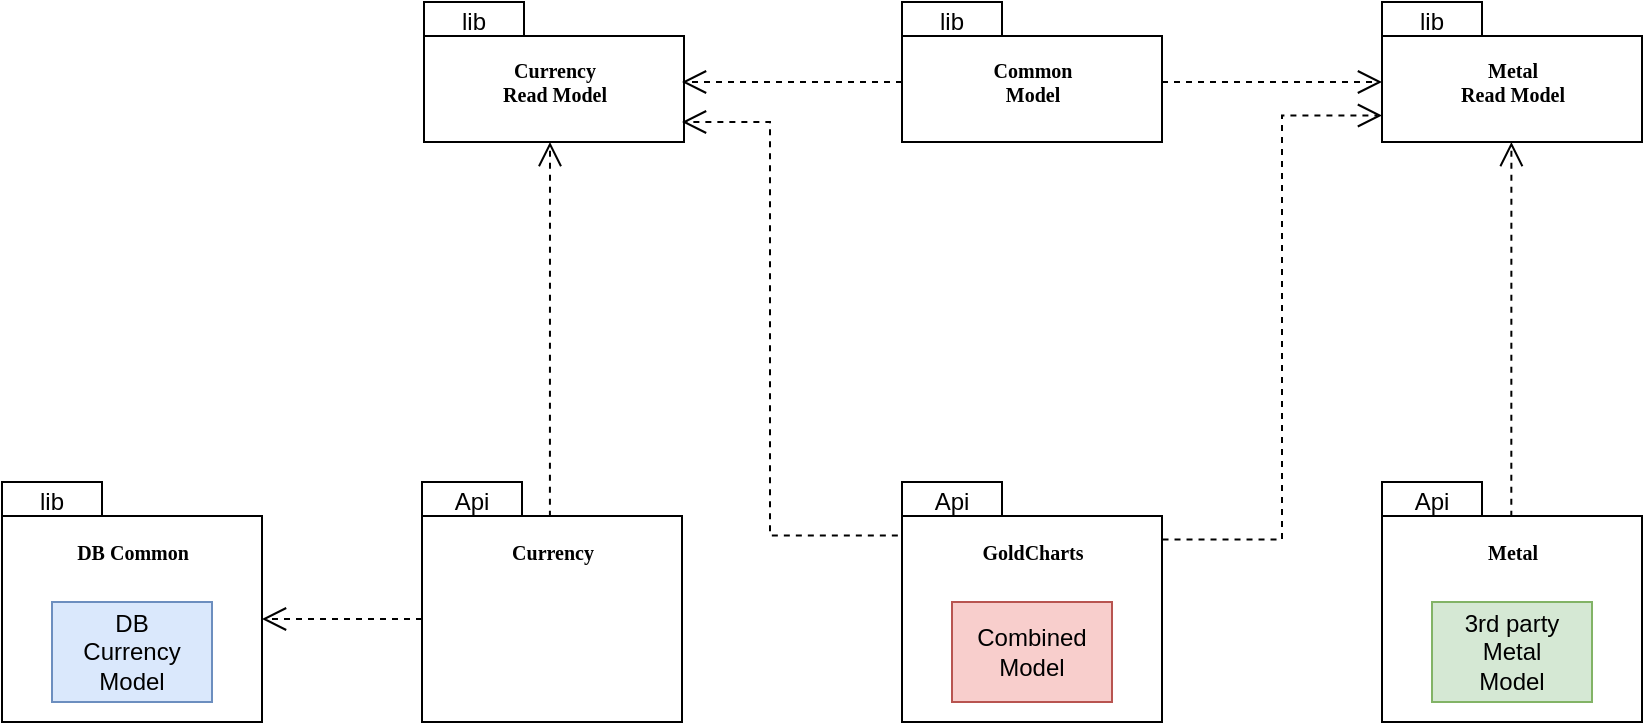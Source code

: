 <mxfile version="17.1.1"><diagram name="Page-1" id="b5b7bab2-c9e2-2cf4-8b2a-24fd1a2a6d21"><mxGraphModel dx="2300" dy="844" grid="1" gridSize="10" guides="1" tooltips="1" connect="1" arrows="1" fold="1" page="1" pageScale="1" pageWidth="827" pageHeight="1169" background="none" math="0" shadow="0"><root><mxCell id="0"/><mxCell id="1" parent="0"/><mxCell id="6e0c8c40b5770093-68" style="edgeStyle=elbowEdgeStyle;rounded=0;html=1;dashed=1;labelBackgroundColor=none;startFill=0;endArrow=open;endFill=0;endSize=10;fontFamily=Verdana;fontSize=10;exitX=0.492;exitY=0.145;exitDx=0;exitDy=0;exitPerimeter=0;" parent="1" source="MgvK0qRJNDC1VKEw098c-32" edge="1"><mxGeometry relative="1" as="geometry"><mxPoint x="-524.167" y="260" as="sourcePoint"/><mxPoint x="-526" y="100" as="targetPoint"/><Array as="points"><mxPoint x="-526" y="190"/></Array></mxGeometry></mxCell><mxCell id="6e0c8c40b5770093-52" value="" style="group" parent="1" vertex="1" connectable="0"><mxGeometry x="-589" y="29.999" width="130" height="70" as="geometry"/></mxCell><mxCell id="6e0c8c40b5770093-53" value="&lt;div&gt;Currency&lt;br&gt;&lt;/div&gt;&lt;div&gt;Read Model&lt;/div&gt;" style="shape=folder;fontStyle=1;spacingTop=10;tabWidth=50;tabHeight=17;tabPosition=left;html=1;rounded=0;shadow=0;comic=0;labelBackgroundColor=none;strokeWidth=1;fontFamily=Verdana;fontSize=10;align=center;" parent="6e0c8c40b5770093-52" vertex="1"><mxGeometry width="130" height="70" as="geometry"/></mxCell><mxCell id="MgvK0qRJNDC1VKEw098c-1" value="lib" style="text;html=1;strokeColor=none;fillColor=none;align=center;verticalAlign=middle;whiteSpace=wrap;rounded=0;" vertex="1" parent="6e0c8c40b5770093-52"><mxGeometry width="50" height="20" as="geometry"/></mxCell><mxCell id="MgvK0qRJNDC1VKEw098c-2" style="edgeStyle=elbowEdgeStyle;rounded=0;html=1;dashed=1;labelBackgroundColor=none;startFill=0;endArrow=open;endFill=0;endSize=10;fontFamily=Verdana;fontSize=10;exitX=-0.016;exitY=0.223;exitDx=0;exitDy=0;exitPerimeter=0;" edge="1" parent="1" source="MgvK0qRJNDC1VKEw098c-41"><mxGeometry relative="1" as="geometry"><mxPoint x="-352.067" y="274.69" as="sourcePoint"/><mxPoint x="-460" y="90" as="targetPoint"/><Array as="points"><mxPoint x="-416" y="190"/></Array></mxGeometry></mxCell><mxCell id="MgvK0qRJNDC1VKEw098c-5" value="" style="group" vertex="1" connectable="0" parent="1"><mxGeometry x="-350" y="29.999" width="130" height="70" as="geometry"/></mxCell><mxCell id="MgvK0qRJNDC1VKEw098c-6" value="&lt;div&gt;Common&lt;/div&gt;&lt;div&gt;Model&lt;br&gt;&lt;/div&gt;" style="shape=folder;fontStyle=1;spacingTop=10;tabWidth=50;tabHeight=17;tabPosition=left;html=1;rounded=0;shadow=0;comic=0;labelBackgroundColor=none;strokeWidth=1;fontFamily=Verdana;fontSize=10;align=center;" vertex="1" parent="MgvK0qRJNDC1VKEw098c-5"><mxGeometry width="130" height="70" as="geometry"/></mxCell><mxCell id="MgvK0qRJNDC1VKEw098c-7" value="lib" style="text;html=1;strokeColor=none;fillColor=none;align=center;verticalAlign=middle;whiteSpace=wrap;rounded=0;" vertex="1" parent="MgvK0qRJNDC1VKEw098c-5"><mxGeometry width="50" height="20" as="geometry"/></mxCell><mxCell id="MgvK0qRJNDC1VKEw098c-11" value="" style="group" vertex="1" connectable="0" parent="1"><mxGeometry x="-110" y="29.999" width="130" height="70" as="geometry"/></mxCell><mxCell id="MgvK0qRJNDC1VKEw098c-12" value="&lt;div&gt;Metal&lt;/div&gt;&lt;div&gt;Read Model&lt;br&gt;&lt;/div&gt;" style="shape=folder;fontStyle=1;spacingTop=10;tabWidth=50;tabHeight=17;tabPosition=left;html=1;rounded=0;shadow=0;comic=0;labelBackgroundColor=none;strokeWidth=1;fontFamily=Verdana;fontSize=10;align=center;" vertex="1" parent="MgvK0qRJNDC1VKEw098c-11"><mxGeometry width="130" height="70" as="geometry"/></mxCell><mxCell id="MgvK0qRJNDC1VKEw098c-13" value="lib" style="text;html=1;strokeColor=none;fillColor=none;align=center;verticalAlign=middle;whiteSpace=wrap;rounded=0;" vertex="1" parent="MgvK0qRJNDC1VKEw098c-11"><mxGeometry width="50" height="20" as="geometry"/></mxCell><mxCell id="MgvK0qRJNDC1VKEw098c-14" style="edgeStyle=elbowEdgeStyle;rounded=0;html=1;dashed=1;labelBackgroundColor=none;startFill=0;endArrow=open;endFill=0;endSize=10;fontFamily=Verdana;fontSize=10;exitX=1.002;exitY=0.24;exitDx=0;exitDy=0;exitPerimeter=0;entryX=0;entryY=0;entryDx=0;entryDy=56.75;entryPerimeter=0;" edge="1" parent="1" source="MgvK0qRJNDC1VKEw098c-41" target="MgvK0qRJNDC1VKEw098c-12"><mxGeometry relative="1" as="geometry"><mxPoint x="-226.457" y="272.61" as="sourcePoint"/><mxPoint x="-280" y="130" as="targetPoint"/><Array as="points"><mxPoint x="-160" y="190"/></Array></mxGeometry></mxCell><mxCell id="MgvK0qRJNDC1VKEw098c-15" style="edgeStyle=elbowEdgeStyle;rounded=0;html=1;dashed=1;labelBackgroundColor=none;startFill=0;endArrow=open;endFill=0;endSize=10;fontFamily=Verdana;fontSize=10;" edge="1" parent="1"><mxGeometry relative="1" as="geometry"><mxPoint x="-350" y="70" as="sourcePoint"/><mxPoint x="-460" y="70" as="targetPoint"/><Array as="points"><mxPoint x="-413.93" y="170"/></Array></mxGeometry></mxCell><mxCell id="MgvK0qRJNDC1VKEw098c-16" style="edgeStyle=elbowEdgeStyle;rounded=0;html=1;dashed=1;labelBackgroundColor=none;startFill=0;endArrow=open;endFill=0;endSize=10;fontFamily=Verdana;fontSize=10;entryX=0;entryY=0;entryDx=0;entryDy=56.75;entryPerimeter=0;" edge="1" parent="1"><mxGeometry relative="1" as="geometry"><mxPoint x="-220" y="70" as="sourcePoint"/><mxPoint x="-110.0" y="69.999" as="targetPoint"/><Array as="points"><mxPoint x="-160" y="173.25"/></Array></mxGeometry></mxCell><mxCell id="MgvK0qRJNDC1VKEw098c-31" value="" style="group" vertex="1" connectable="0" parent="1"><mxGeometry x="-590" y="270" width="130" height="120" as="geometry"/></mxCell><mxCell id="MgvK0qRJNDC1VKEw098c-32" value="&lt;div&gt;Currency&lt;br&gt;&lt;/div&gt;&lt;div&gt;&lt;br&gt;&lt;/div&gt;&lt;div&gt;&lt;br&gt;&lt;/div&gt;&lt;div&gt;&lt;br&gt;&lt;/div&gt;&lt;div&gt;&lt;br&gt;&lt;/div&gt;&lt;div&gt;&lt;br&gt;&lt;/div&gt;" style="shape=folder;fontStyle=1;spacingTop=10;tabWidth=50;tabHeight=17;tabPosition=left;html=1;rounded=0;shadow=0;comic=0;labelBackgroundColor=none;strokeWidth=1;fontFamily=Verdana;fontSize=10;align=center;" vertex="1" parent="MgvK0qRJNDC1VKEw098c-31"><mxGeometry width="130" height="120" as="geometry"/></mxCell><mxCell id="MgvK0qRJNDC1VKEw098c-33" value="Api" style="text;html=1;strokeColor=none;fillColor=none;align=center;verticalAlign=middle;whiteSpace=wrap;rounded=0;" vertex="1" parent="MgvK0qRJNDC1VKEw098c-31"><mxGeometry width="50" height="20" as="geometry"/></mxCell><mxCell id="MgvK0qRJNDC1VKEw098c-34" style="edgeStyle=orthogonalEdgeStyle;rounded=0;orthogonalLoop=1;jettySize=auto;html=1;exitX=0.5;exitY=1;exitDx=0;exitDy=0;" edge="1" parent="MgvK0qRJNDC1VKEw098c-31" source="MgvK0qRJNDC1VKEw098c-33" target="MgvK0qRJNDC1VKEw098c-33"><mxGeometry relative="1" as="geometry"/></mxCell><mxCell id="MgvK0qRJNDC1VKEw098c-35" style="edgeStyle=elbowEdgeStyle;rounded=0;html=1;dashed=1;labelBackgroundColor=none;startFill=0;endArrow=open;endFill=0;endSize=10;fontFamily=Verdana;fontSize=10;exitX=0.492;exitY=0.145;exitDx=0;exitDy=0;exitPerimeter=0;" edge="1" parent="1"><mxGeometry relative="1" as="geometry"><mxPoint x="-45.34" y="287.4" as="sourcePoint"/><mxPoint x="-45.3" y="100" as="targetPoint"/><Array as="points"><mxPoint x="-45.3" y="190"/></Array></mxGeometry></mxCell><mxCell id="MgvK0qRJNDC1VKEw098c-36" value="" style="group" vertex="1" connectable="0" parent="1"><mxGeometry x="-110" y="270" width="130" height="120" as="geometry"/></mxCell><mxCell id="MgvK0qRJNDC1VKEw098c-37" value="&lt;div&gt;Metal&lt;/div&gt;&lt;div&gt;&lt;br&gt;&lt;/div&gt;&lt;div&gt;&lt;br&gt;&lt;/div&gt;&lt;div&gt;&lt;br&gt;&lt;/div&gt;&lt;div&gt;&lt;br&gt;&lt;/div&gt;&lt;div&gt;&lt;br&gt;&lt;/div&gt;" style="shape=folder;fontStyle=1;spacingTop=10;tabWidth=50;tabHeight=17;tabPosition=left;html=1;rounded=0;shadow=0;comic=0;labelBackgroundColor=none;strokeWidth=1;fontFamily=Verdana;fontSize=10;align=center;" vertex="1" parent="MgvK0qRJNDC1VKEw098c-36"><mxGeometry width="130" height="120" as="geometry"/></mxCell><mxCell id="MgvK0qRJNDC1VKEw098c-38" value="Api" style="text;html=1;strokeColor=none;fillColor=none;align=center;verticalAlign=middle;whiteSpace=wrap;rounded=0;" vertex="1" parent="MgvK0qRJNDC1VKEw098c-36"><mxGeometry width="50" height="20" as="geometry"/></mxCell><mxCell id="MgvK0qRJNDC1VKEw098c-39" style="edgeStyle=orthogonalEdgeStyle;rounded=0;orthogonalLoop=1;jettySize=auto;html=1;exitX=0.5;exitY=1;exitDx=0;exitDy=0;" edge="1" parent="MgvK0qRJNDC1VKEw098c-36" source="MgvK0qRJNDC1VKEw098c-38" target="MgvK0qRJNDC1VKEw098c-38"><mxGeometry relative="1" as="geometry"/></mxCell><mxCell id="MgvK0qRJNDC1VKEw098c-50" value="&lt;div&gt;3rd party Metal &lt;br&gt;&lt;/div&gt;&lt;div&gt;Model&lt;/div&gt;" style="rounded=0;whiteSpace=wrap;html=1;fillColor=#d5e8d4;strokeColor=#82b366;" vertex="1" parent="MgvK0qRJNDC1VKEw098c-36"><mxGeometry x="25" y="60" width="80" height="50" as="geometry"/></mxCell><mxCell id="MgvK0qRJNDC1VKEw098c-40" value="" style="group" vertex="1" connectable="0" parent="1"><mxGeometry x="-350" y="270" width="130" height="120" as="geometry"/></mxCell><mxCell id="MgvK0qRJNDC1VKEw098c-41" value="&lt;div&gt;GoldCharts&lt;/div&gt;&lt;div&gt;&lt;br&gt;&lt;/div&gt;&lt;div&gt;&lt;br&gt;&lt;/div&gt;&lt;div&gt;&lt;br&gt;&lt;/div&gt;&lt;div&gt;&lt;br&gt;&lt;/div&gt;&lt;div&gt;&lt;br&gt;&lt;/div&gt;" style="shape=folder;fontStyle=1;spacingTop=10;tabWidth=50;tabHeight=17;tabPosition=left;html=1;rounded=0;shadow=0;comic=0;labelBackgroundColor=none;strokeWidth=1;fontFamily=Verdana;fontSize=10;align=center;" vertex="1" parent="MgvK0qRJNDC1VKEw098c-40"><mxGeometry width="130" height="120" as="geometry"/></mxCell><mxCell id="MgvK0qRJNDC1VKEw098c-42" value="Api" style="text;html=1;strokeColor=none;fillColor=none;align=center;verticalAlign=middle;whiteSpace=wrap;rounded=0;" vertex="1" parent="MgvK0qRJNDC1VKEw098c-40"><mxGeometry width="50" height="20" as="geometry"/></mxCell><mxCell id="MgvK0qRJNDC1VKEw098c-43" style="edgeStyle=orthogonalEdgeStyle;rounded=0;orthogonalLoop=1;jettySize=auto;html=1;exitX=0.5;exitY=1;exitDx=0;exitDy=0;" edge="1" parent="MgvK0qRJNDC1VKEw098c-40" source="MgvK0qRJNDC1VKEw098c-42" target="MgvK0qRJNDC1VKEw098c-42"><mxGeometry relative="1" as="geometry"/></mxCell><mxCell id="MgvK0qRJNDC1VKEw098c-51" value="&lt;div&gt;Combined&lt;/div&gt;&lt;div&gt;Model&lt;/div&gt;" style="rounded=0;whiteSpace=wrap;html=1;fillColor=#f8cecc;strokeColor=#b85450;" vertex="1" parent="MgvK0qRJNDC1VKEw098c-40"><mxGeometry x="25" y="60" width="80" height="50" as="geometry"/></mxCell><mxCell id="MgvK0qRJNDC1VKEw098c-44" value="" style="group" vertex="1" connectable="0" parent="1"><mxGeometry x="-800" y="270" width="130" height="120" as="geometry"/></mxCell><mxCell id="MgvK0qRJNDC1VKEw098c-45" value="&lt;div&gt;DB Common&lt;/div&gt;&lt;div&gt;&lt;br&gt;&lt;/div&gt;&lt;div&gt;&lt;br&gt;&lt;/div&gt;&lt;div&gt;&lt;br&gt;&lt;/div&gt;&lt;div&gt;&lt;br&gt;&lt;/div&gt;&lt;div&gt;&lt;br&gt;&lt;/div&gt;" style="shape=folder;fontStyle=1;spacingTop=10;tabWidth=50;tabHeight=17;tabPosition=left;html=1;rounded=0;shadow=0;comic=0;labelBackgroundColor=none;strokeWidth=1;fontFamily=Verdana;fontSize=10;align=center;" vertex="1" parent="MgvK0qRJNDC1VKEw098c-44"><mxGeometry width="130" height="120" as="geometry"/></mxCell><mxCell id="MgvK0qRJNDC1VKEw098c-46" value="lib" style="text;html=1;strokeColor=none;fillColor=none;align=center;verticalAlign=middle;whiteSpace=wrap;rounded=0;" vertex="1" parent="MgvK0qRJNDC1VKEw098c-44"><mxGeometry width="50" height="20" as="geometry"/></mxCell><mxCell id="MgvK0qRJNDC1VKEw098c-47" style="edgeStyle=orthogonalEdgeStyle;rounded=0;orthogonalLoop=1;jettySize=auto;html=1;exitX=0.5;exitY=1;exitDx=0;exitDy=0;" edge="1" parent="MgvK0qRJNDC1VKEw098c-44" source="MgvK0qRJNDC1VKEw098c-46" target="MgvK0qRJNDC1VKEw098c-46"><mxGeometry relative="1" as="geometry"/></mxCell><mxCell id="MgvK0qRJNDC1VKEw098c-48" value="&lt;div&gt;DB&lt;/div&gt;&lt;div&gt;Currency&lt;br&gt;&lt;/div&gt;&lt;div&gt;Model&lt;/div&gt;" style="rounded=0;whiteSpace=wrap;html=1;fillColor=#dae8fc;strokeColor=#6c8ebf;" vertex="1" parent="MgvK0qRJNDC1VKEw098c-44"><mxGeometry x="25" y="60" width="80" height="50" as="geometry"/></mxCell><mxCell id="MgvK0qRJNDC1VKEw098c-49" style="edgeStyle=elbowEdgeStyle;rounded=0;html=1;dashed=1;labelBackgroundColor=none;startFill=0;endArrow=open;endFill=0;endSize=10;fontFamily=Verdana;fontSize=10;exitX=0;exitY=0;exitDx=0;exitDy=68.5;exitPerimeter=0;entryX=0;entryY=0;entryDx=130;entryDy=68.5;entryPerimeter=0;" edge="1" parent="1" source="MgvK0qRJNDC1VKEw098c-32" target="MgvK0qRJNDC1VKEw098c-45"><mxGeometry relative="1" as="geometry"><mxPoint x="-640" y="517.4" as="sourcePoint"/><mxPoint x="-639.96" y="330" as="targetPoint"/><Array as="points"><mxPoint x="-630" y="340"/></Array></mxGeometry></mxCell></root></mxGraphModel></diagram></mxfile>